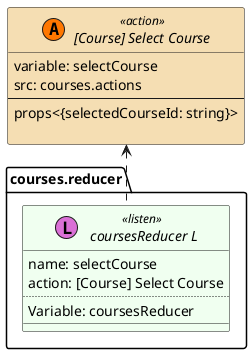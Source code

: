 @startuml [Course] Select Course

set namespaceSeparator ::
skinparam class {
    BackgroundColor<<listen>> HoneyDew
    BackgroundColor<<action>> Wheat
    BackgroundColor<<dispatch>> Technology
}

interface "[Course] Select Course" << (A,#FF7700) action >> {
            variable: selectCourse
            src: courses.actions
            --
            props<{selectedCourseId: string}>

        }

        
interface "courses.reducer:: coursesReducer L" << (L,orchid) listen >> {
            name: selectCourse
            action: [Course] Select Course
            ..
            Variable: coursesReducer
            __
        }
        "[Course] Select Course" <.down. "courses.reducer:: coursesReducer L"
 

@enduml